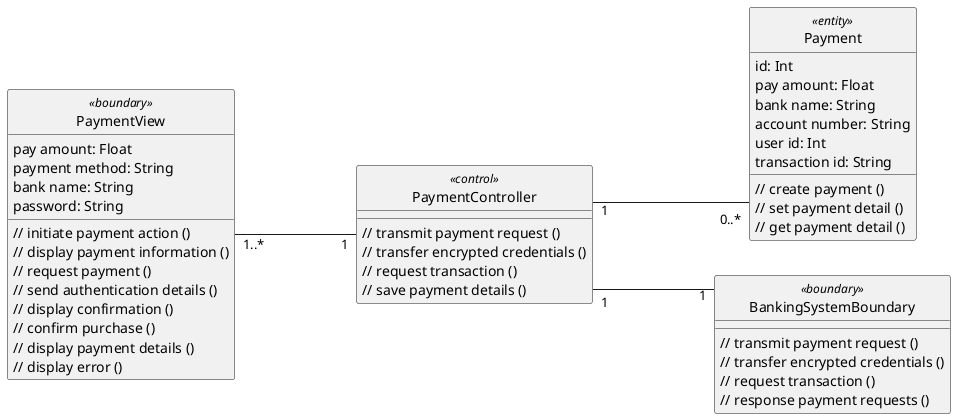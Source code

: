 @startuml 
skinparam classAttributeIconSize 0
skinparam linetype ortho
left to right direction
hide circle
class PaymentView <<boundary>> {
    pay amount: Float
    payment method: String
    bank name: String
    password: String

    // initiate payment action ()
    // display payment information ()
    // request payment ()
    // send authentication details ()
    // display confirmation ()
    // confirm purchase ()
    // display payment details ()
    // display error ()

    }

class PaymentController <<control>> {
    // transmit payment request ()
    // transfer encrypted credentials ()
    // request transaction ()
    // save payment details ()

    }

class Payment <<entity>> {
    id: Int
    pay amount: Float
    bank name: String
    account number: String
    user id: Int
    transaction id: String
    // create payment ()
    // set payment detail ()
    // get payment detail ()

    }

class BankingSystemBoundary <<boundary>> {
    // transmit payment request ()
    // transfer encrypted credentials ()
    // request transaction ()
    // response payment requests ()

    }

PaymentView "1..*" --- "1" PaymentController

PaymentController "1" --- "0..*" Payment

PaymentController "1" --- "1" BankingSystemBoundary

@enduml